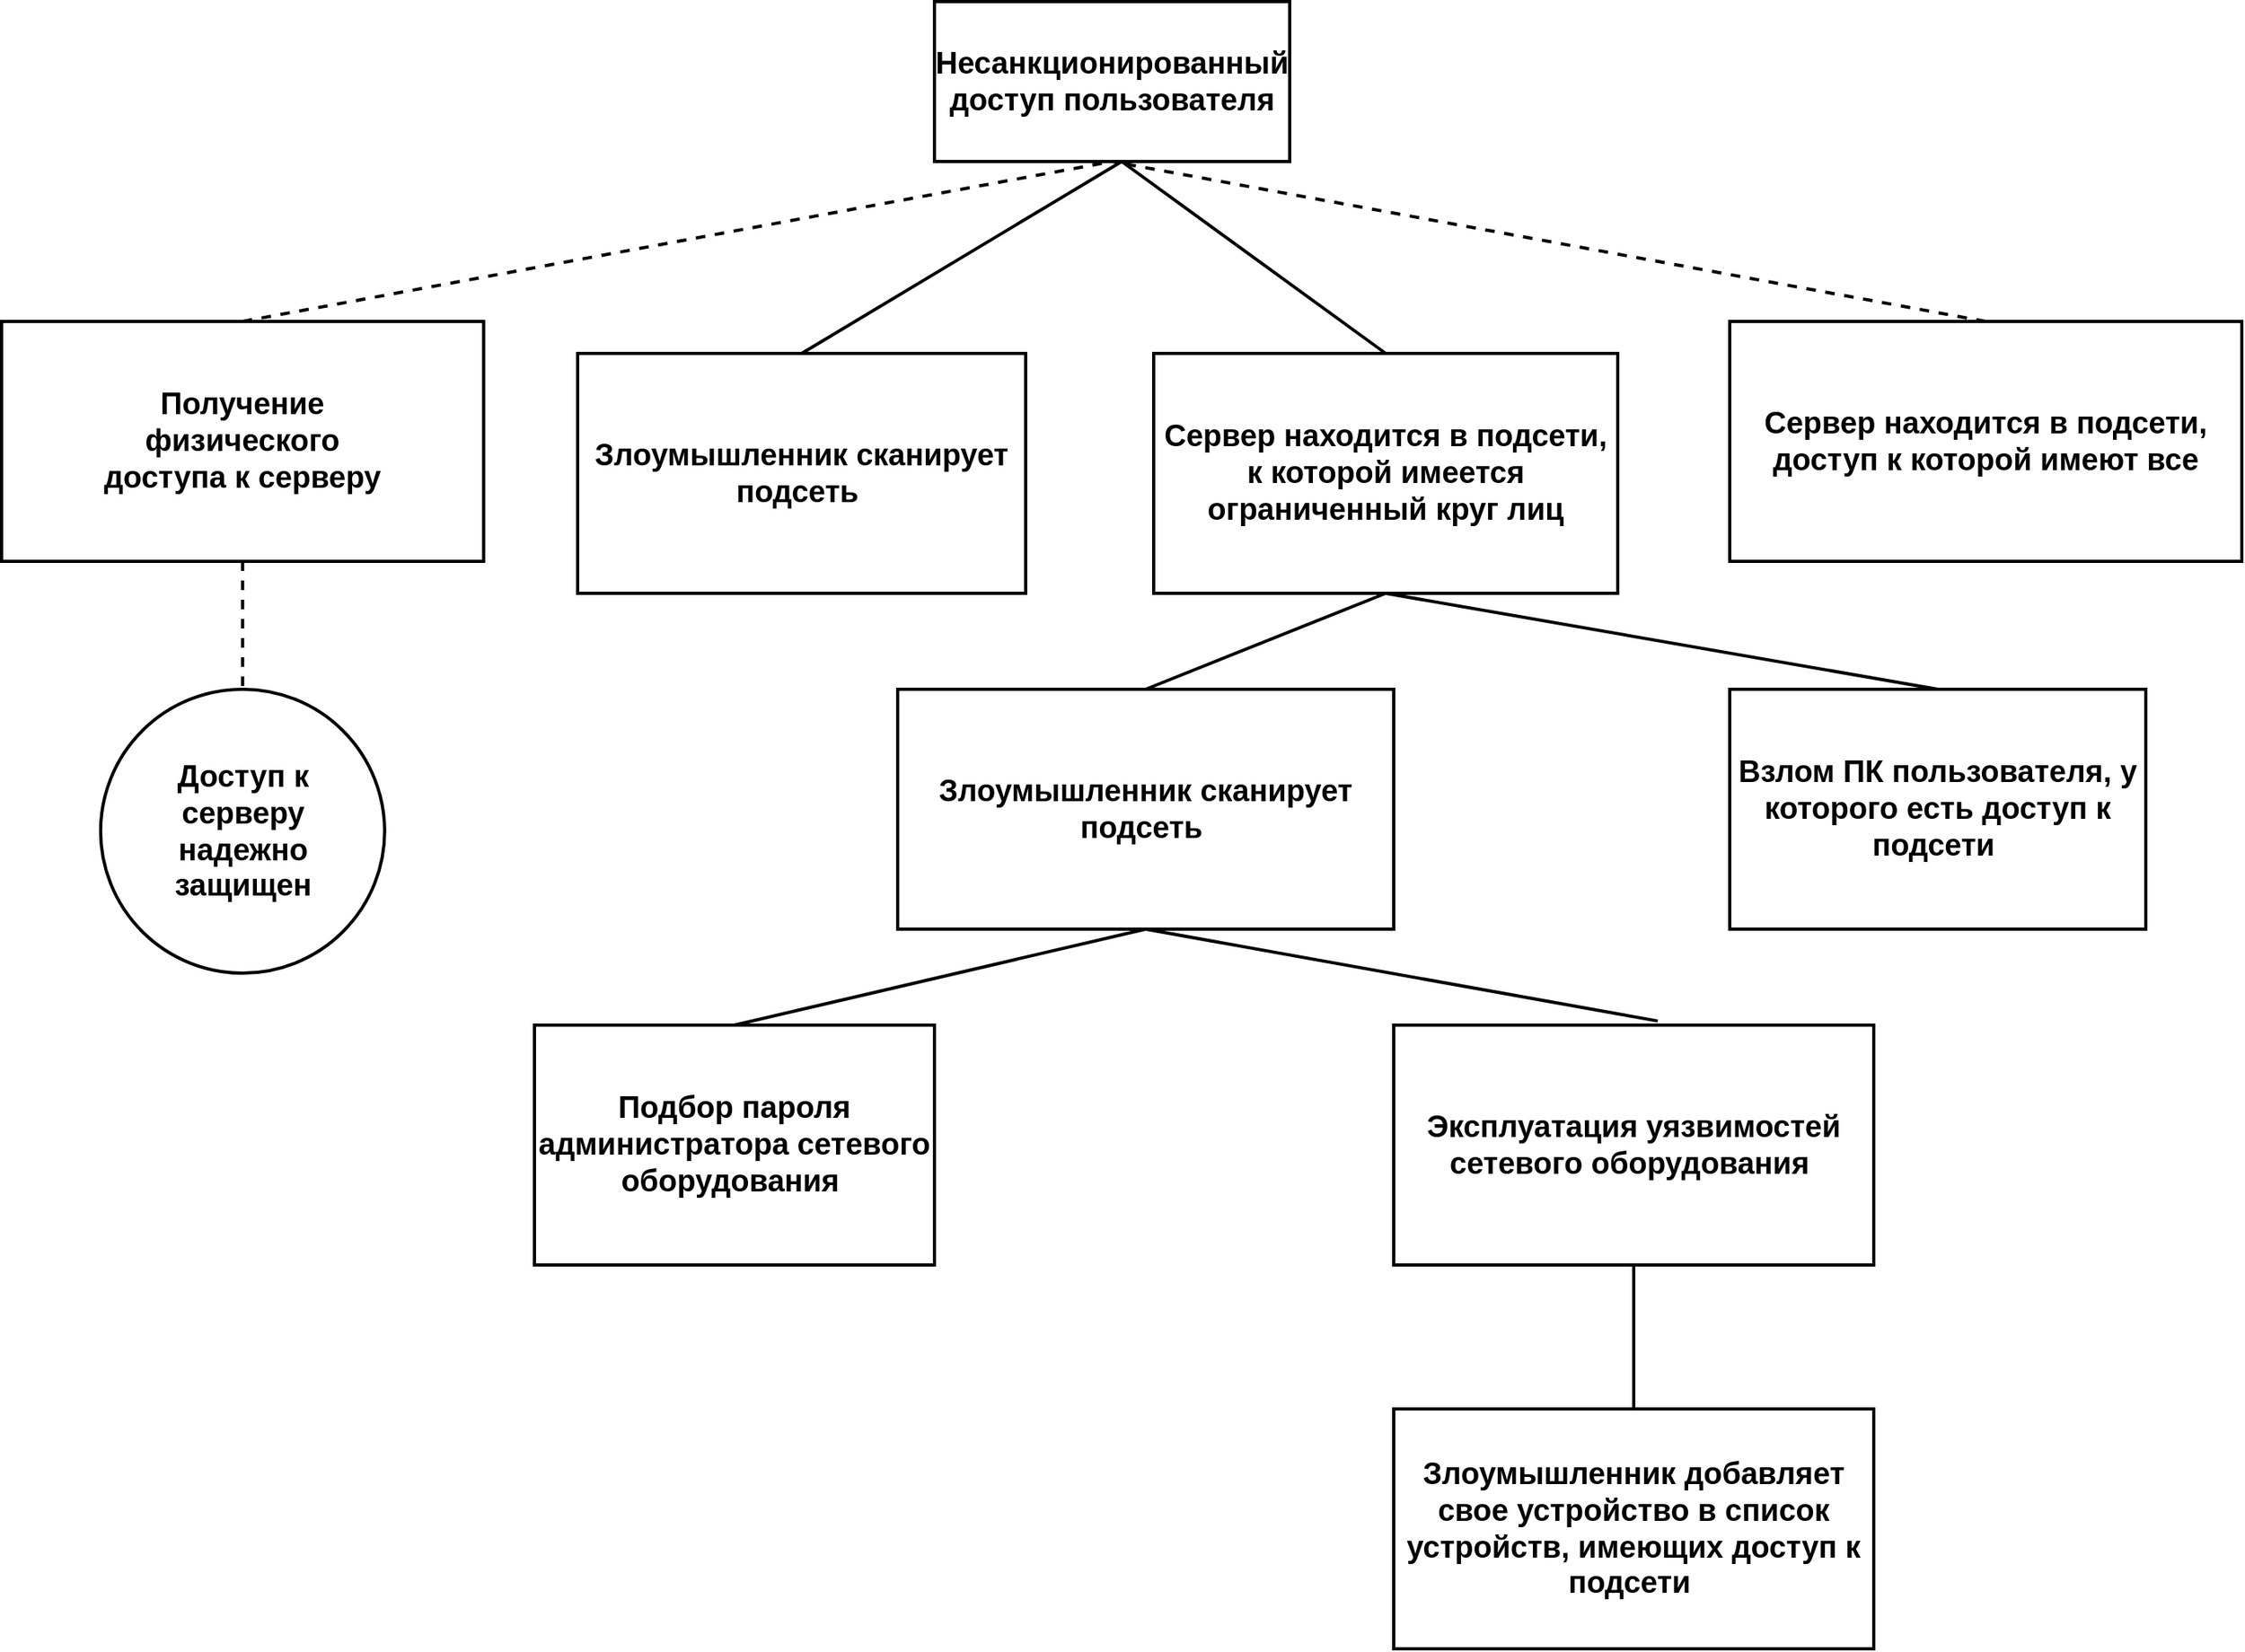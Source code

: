 <mxfile version="19.0.3" type="github" pages="6">
  <diagram name="Page-1" id="jaZjA9ey6SBZGUk1t0Iv">
    <mxGraphModel dx="2329" dy="873" grid="1" gridSize="20" guides="1" tooltips="1" connect="1" arrows="1" fold="1" page="0" pageScale="1" pageWidth="827" pageHeight="1169" math="0" shadow="0">
      <root>
        <mxCell id="0" />
        <mxCell id="1" parent="0" />
        <mxCell id="6FbULZx7t-redWRsqtDW-2" value="Несанкционированный&lt;br style=&quot;font-size: 19px;&quot;&gt;доступ пользователя" style="rounded=0;whiteSpace=wrap;html=1;fontSize=19;fontStyle=1;strokeWidth=2;" parent="1" vertex="1">
          <mxGeometry x="303" y="20" width="222" height="100" as="geometry" />
        </mxCell>
        <mxCell id="6FbULZx7t-redWRsqtDW-5" style="rounded=0;orthogonalLoop=1;jettySize=auto;html=1;exitX=0.5;exitY=0;exitDx=0;exitDy=0;entryX=0.5;entryY=1;entryDx=0;entryDy=0;fontSize=19;endArrow=none;endFill=0;dashed=1;fontStyle=1;strokeWidth=2;" parent="1" source="6FbULZx7t-redWRsqtDW-4" target="6FbULZx7t-redWRsqtDW-2" edge="1">
          <mxGeometry relative="1" as="geometry" />
        </mxCell>
        <mxCell id="6FbULZx7t-redWRsqtDW-8" style="edgeStyle=none;rounded=0;orthogonalLoop=1;jettySize=auto;html=1;exitX=0.5;exitY=1;exitDx=0;exitDy=0;dashed=1;fontSize=19;endArrow=none;endFill=0;fontStyle=1;strokeWidth=2;" parent="1" source="6FbULZx7t-redWRsqtDW-4" target="6FbULZx7t-redWRsqtDW-7" edge="1">
          <mxGeometry relative="1" as="geometry" />
        </mxCell>
        <mxCell id="6FbULZx7t-redWRsqtDW-4" value="Получение&lt;br style=&quot;font-size: 19px;&quot;&gt;физического&lt;br style=&quot;font-size: 19px;&quot;&gt;доступа&amp;nbsp;к серверу" style="rounded=0;whiteSpace=wrap;html=1;fontSize=19;fontStyle=1;strokeWidth=2;" parent="1" vertex="1">
          <mxGeometry x="-280" y="220" width="301.25" height="150" as="geometry" />
        </mxCell>
        <mxCell id="6FbULZx7t-redWRsqtDW-7" value="Доступ к &lt;br style=&quot;font-size: 19px;&quot;&gt;серверу &lt;br style=&quot;font-size: 19px;&quot;&gt;надежно &lt;br style=&quot;font-size: 19px;&quot;&gt;защищен" style="ellipse;whiteSpace=wrap;html=1;fontSize=19;aspect=fixed;fontStyle=1;strokeWidth=2;" parent="1" vertex="1">
          <mxGeometry x="-218.12" y="450" width="177.5" height="177.5" as="geometry" />
        </mxCell>
        <mxCell id="-A18JB_W-Mte3Z53-bMp-1" style="edgeStyle=none;rounded=0;orthogonalLoop=1;jettySize=auto;html=1;exitX=0.5;exitY=1;exitDx=0;exitDy=0;entryX=0.5;entryY=0;entryDx=0;entryDy=0;fontSize=19;endArrow=none;endFill=0;fontStyle=1;strokeWidth=2;" parent="1" source="6FbULZx7t-redWRsqtDW-9" target="6FbULZx7t-redWRsqtDW-21" edge="1">
          <mxGeometry relative="1" as="geometry" />
        </mxCell>
        <mxCell id="6FbULZx7t-redWRsqtDW-9" value="Сервер находится в подсети, к которой имеется&lt;br style=&quot;font-size: 19px;&quot;&gt;ограниченный круг лиц" style="rounded=0;whiteSpace=wrap;html=1;fontSize=19;fontStyle=1;strokeWidth=2;" parent="1" vertex="1">
          <mxGeometry x="440" y="240" width="290" height="150" as="geometry" />
        </mxCell>
        <mxCell id="6FbULZx7t-redWRsqtDW-10" value="Злоумышленник сканирует подсеть&amp;nbsp;" style="rounded=0;whiteSpace=wrap;html=1;fontSize=19;fontStyle=1;strokeWidth=2;" parent="1" vertex="1">
          <mxGeometry x="80" y="240" width="280" height="150" as="geometry" />
        </mxCell>
        <mxCell id="6FbULZx7t-redWRsqtDW-11" value="Сервер находится в подсети, доступ к которой имеют все" style="rounded=0;whiteSpace=wrap;html=1;fontSize=19;fontStyle=1;strokeWidth=2;" parent="1" vertex="1">
          <mxGeometry x="800" y="220" width="320" height="150" as="geometry" />
        </mxCell>
        <mxCell id="6FbULZx7t-redWRsqtDW-13" style="rounded=0;orthogonalLoop=1;jettySize=auto;html=1;exitX=0.5;exitY=0;exitDx=0;exitDy=0;entryX=0.5;entryY=1;entryDx=0;entryDy=0;fontSize=19;endArrow=none;endFill=0;dashed=1;fontStyle=1;strokeWidth=2;" parent="1" source="6FbULZx7t-redWRsqtDW-11" target="6FbULZx7t-redWRsqtDW-2" edge="1">
          <mxGeometry relative="1" as="geometry">
            <mxPoint x="115" y="240" as="sourcePoint" />
            <mxPoint x="434" y="140" as="targetPoint" />
          </mxGeometry>
        </mxCell>
        <mxCell id="6FbULZx7t-redWRsqtDW-14" value="" style="endArrow=none;html=1;rounded=0;fontSize=19;exitX=0.5;exitY=0;exitDx=0;exitDy=0;fontStyle=1;strokeWidth=2;" parent="1" source="6FbULZx7t-redWRsqtDW-10" edge="1">
          <mxGeometry width="50" height="50" relative="1" as="geometry">
            <mxPoint x="480" y="230" as="sourcePoint" />
            <mxPoint x="420" y="120" as="targetPoint" />
          </mxGeometry>
        </mxCell>
        <mxCell id="6FbULZx7t-redWRsqtDW-15" style="rounded=0;orthogonalLoop=1;jettySize=auto;html=1;exitX=0.5;exitY=0;exitDx=0;exitDy=0;fontSize=19;endArrow=none;endFill=0;fontStyle=1;strokeWidth=2;" parent="1" source="6FbULZx7t-redWRsqtDW-9" edge="1">
          <mxGeometry relative="1" as="geometry">
            <mxPoint x="135" y="260" as="sourcePoint" />
            <mxPoint x="420" y="120" as="targetPoint" />
          </mxGeometry>
        </mxCell>
        <mxCell id="6FbULZx7t-redWRsqtDW-26" style="edgeStyle=none;rounded=0;orthogonalLoop=1;jettySize=auto;html=1;exitX=0.5;exitY=1;exitDx=0;exitDy=0;entryX=0.55;entryY=-0.017;entryDx=0;entryDy=0;entryPerimeter=0;fontSize=19;endArrow=none;endFill=0;fontStyle=1;strokeWidth=2;" parent="1" source="6FbULZx7t-redWRsqtDW-16" target="6FbULZx7t-redWRsqtDW-24" edge="1">
          <mxGeometry relative="1" as="geometry" />
        </mxCell>
        <mxCell id="6FbULZx7t-redWRsqtDW-16" value="Злоумышленник сканирует подсеть&amp;nbsp;" style="rounded=0;whiteSpace=wrap;html=1;fontSize=19;fontStyle=1;strokeWidth=2;" parent="1" vertex="1">
          <mxGeometry x="280" y="450" width="310" height="150" as="geometry" />
        </mxCell>
        <mxCell id="6FbULZx7t-redWRsqtDW-17" value="" style="endArrow=none;html=1;rounded=0;fontSize=19;exitX=0.5;exitY=0;exitDx=0;exitDy=0;entryX=0.5;entryY=1;entryDx=0;entryDy=0;fontStyle=1;strokeWidth=2;" parent="1" source="6FbULZx7t-redWRsqtDW-16" target="6FbULZx7t-redWRsqtDW-9" edge="1">
          <mxGeometry width="50" height="50" relative="1" as="geometry">
            <mxPoint x="260" y="410" as="sourcePoint" />
            <mxPoint x="310" y="360" as="targetPoint" />
          </mxGeometry>
        </mxCell>
        <mxCell id="6FbULZx7t-redWRsqtDW-21" value="&lt;span style=&quot;font-size: 19px;&quot;&gt;Взлом ПК пользователя, у которого есть доступ к подсети&amp;nbsp;&lt;/span&gt;" style="rounded=0;whiteSpace=wrap;html=1;fontSize=19;fontStyle=1;strokeWidth=2;" parent="1" vertex="1">
          <mxGeometry x="800" y="450" width="260" height="150" as="geometry" />
        </mxCell>
        <mxCell id="6FbULZx7t-redWRsqtDW-23" value="Подбор пароля администратора сетевого оборудования&amp;nbsp;" style="rounded=0;whiteSpace=wrap;html=1;fontSize=19;fontStyle=1;strokeWidth=2;" parent="1" vertex="1">
          <mxGeometry x="53" y="660" width="250" height="150" as="geometry" />
        </mxCell>
        <mxCell id="6FbULZx7t-redWRsqtDW-28" value="" style="edgeStyle=none;rounded=0;orthogonalLoop=1;jettySize=auto;html=1;fontSize=19;endArrow=none;endFill=0;fontStyle=1;strokeWidth=2;" parent="1" source="6FbULZx7t-redWRsqtDW-24" target="6FbULZx7t-redWRsqtDW-27" edge="1">
          <mxGeometry relative="1" as="geometry" />
        </mxCell>
        <mxCell id="6FbULZx7t-redWRsqtDW-24" value="Эксплуатация уязвимостей сетевого оборудования&amp;nbsp;" style="rounded=0;whiteSpace=wrap;html=1;fontSize=19;fontStyle=1;strokeWidth=2;" parent="1" vertex="1">
          <mxGeometry x="590" y="660" width="300" height="150" as="geometry" />
        </mxCell>
        <mxCell id="6FbULZx7t-redWRsqtDW-25" value="" style="endArrow=none;html=1;rounded=0;fontSize=19;entryX=0.5;entryY=1;entryDx=0;entryDy=0;exitX=0.5;exitY=0;exitDx=0;exitDy=0;fontStyle=1;strokeWidth=2;" parent="1" source="6FbULZx7t-redWRsqtDW-23" target="6FbULZx7t-redWRsqtDW-16" edge="1">
          <mxGeometry width="50" height="50" relative="1" as="geometry">
            <mxPoint x="160" y="640" as="sourcePoint" />
            <mxPoint x="290" y="560" as="targetPoint" />
          </mxGeometry>
        </mxCell>
        <mxCell id="6FbULZx7t-redWRsqtDW-27" value="Злоумышленник добавляет свое устройство в список устройств, имеющих доступ к подсети&amp;nbsp;" style="rounded=0;whiteSpace=wrap;html=1;fontSize=19;fontStyle=1;strokeWidth=2;" parent="1" vertex="1">
          <mxGeometry x="590" y="900" width="300" height="150" as="geometry" />
        </mxCell>
      </root>
    </mxGraphModel>
  </diagram>
  <diagram id="KOXwQ90fB2OsCohe0_ON" name="Page-02">
    <mxGraphModel dx="1640" dy="561" grid="1" gridSize="10" guides="1" tooltips="1" connect="1" arrows="1" fold="1" page="0" pageScale="1" pageWidth="827" pageHeight="1169" math="0" shadow="0">
      <root>
        <mxCell id="0" />
        <mxCell id="1" parent="0" />
        <mxCell id="jpWpww-bGiENbMXEeFkh-31" style="edgeStyle=none;rounded=0;sketch=0;jumpStyle=none;orthogonalLoop=1;jettySize=auto;html=1;exitX=0.5;exitY=1;exitDx=0;exitDy=0;entryX=0.571;entryY=0;entryDx=0;entryDy=0;entryPerimeter=0;shadow=0;fontSize=14;endArrow=none;endFill=0;strokeColor=default;strokeWidth=2;" edge="1" parent="1" source="jpWpww-bGiENbMXEeFkh-1" target="jpWpww-bGiENbMXEeFkh-2">
          <mxGeometry relative="1" as="geometry" />
        </mxCell>
        <mxCell id="jpWpww-bGiENbMXEeFkh-32" style="edgeStyle=none;rounded=0;sketch=0;jumpStyle=none;orthogonalLoop=1;jettySize=auto;html=1;exitX=0.5;exitY=1;exitDx=0;exitDy=0;entryX=0.5;entryY=0;entryDx=0;entryDy=0;shadow=0;fontSize=14;endArrow=none;endFill=0;strokeColor=default;strokeWidth=2;" edge="1" parent="1" source="jpWpww-bGiENbMXEeFkh-1" target="jpWpww-bGiENbMXEeFkh-3">
          <mxGeometry relative="1" as="geometry" />
        </mxCell>
        <mxCell id="jpWpww-bGiENbMXEeFkh-1" value="Повышение привелегий пользователем&amp;nbsp;" style="rounded=0;whiteSpace=wrap;html=1;fontSize=14;strokeWidth=2;" vertex="1" parent="1">
          <mxGeometry x="120" y="10" width="200" height="80" as="geometry" />
        </mxCell>
        <mxCell id="jpWpww-bGiENbMXEeFkh-27" style="edgeStyle=none;rounded=0;sketch=0;jumpStyle=none;orthogonalLoop=1;jettySize=auto;html=1;exitX=0.5;exitY=1;exitDx=0;exitDy=0;entryX=0.5;entryY=0;entryDx=0;entryDy=0;shadow=0;fontSize=14;endArrow=none;endFill=0;strokeColor=default;strokeWidth=2;" edge="1" parent="1" source="jpWpww-bGiENbMXEeFkh-2" target="jpWpww-bGiENbMXEeFkh-7">
          <mxGeometry relative="1" as="geometry" />
        </mxCell>
        <mxCell id="jpWpww-bGiENbMXEeFkh-28" style="edgeStyle=none;rounded=0;sketch=0;jumpStyle=none;orthogonalLoop=1;jettySize=auto;html=1;exitX=0.5;exitY=1;exitDx=0;exitDy=0;entryX=0.5;entryY=0;entryDx=0;entryDy=0;shadow=0;fontSize=14;endArrow=none;endFill=0;strokeColor=default;strokeWidth=2;" edge="1" parent="1" source="jpWpww-bGiENbMXEeFkh-2" target="jpWpww-bGiENbMXEeFkh-6">
          <mxGeometry relative="1" as="geometry" />
        </mxCell>
        <mxCell id="jpWpww-bGiENbMXEeFkh-29" style="edgeStyle=none;rounded=0;sketch=0;jumpStyle=none;orthogonalLoop=1;jettySize=auto;html=1;exitX=0.5;exitY=1;exitDx=0;exitDy=0;entryX=0.5;entryY=0;entryDx=0;entryDy=0;shadow=0;fontSize=14;endArrow=none;endFill=0;strokeColor=default;strokeWidth=2;" edge="1" parent="1" source="jpWpww-bGiENbMXEeFkh-2" target="jpWpww-bGiENbMXEeFkh-5">
          <mxGeometry relative="1" as="geometry" />
        </mxCell>
        <mxCell id="jpWpww-bGiENbMXEeFkh-30" style="edgeStyle=none;rounded=0;sketch=0;jumpStyle=none;orthogonalLoop=1;jettySize=auto;html=1;exitX=0.5;exitY=1;exitDx=0;exitDy=0;entryX=0.5;entryY=0;entryDx=0;entryDy=0;shadow=0;fontSize=14;endArrow=none;endFill=0;strokeColor=default;strokeWidth=2;" edge="1" parent="1" source="jpWpww-bGiENbMXEeFkh-2" target="jpWpww-bGiENbMXEeFkh-4">
          <mxGeometry relative="1" as="geometry" />
        </mxCell>
        <mxCell id="jpWpww-bGiENbMXEeFkh-2" value="&lt;div&gt;Кража учетных данных администратора&amp;nbsp;&lt;/div&gt;" style="rounded=0;whiteSpace=wrap;html=1;fontSize=14;strokeWidth=2;" vertex="1" parent="1">
          <mxGeometry x="-50" y="160" width="210" height="80" as="geometry" />
        </mxCell>
        <mxCell id="jpWpww-bGiENbMXEeFkh-25" style="edgeStyle=none;rounded=0;sketch=0;jumpStyle=none;orthogonalLoop=1;jettySize=auto;html=1;exitX=0.5;exitY=1;exitDx=0;exitDy=0;entryX=0.5;entryY=0;entryDx=0;entryDy=0;shadow=0;fontSize=14;endArrow=none;endFill=0;strokeColor=default;strokeWidth=2;" edge="1" parent="1" source="jpWpww-bGiENbMXEeFkh-3" target="jpWpww-bGiENbMXEeFkh-17">
          <mxGeometry relative="1" as="geometry" />
        </mxCell>
        <mxCell id="jpWpww-bGiENbMXEeFkh-26" style="edgeStyle=none;rounded=0;sketch=0;jumpStyle=none;orthogonalLoop=1;jettySize=auto;html=1;exitX=0.5;exitY=1;exitDx=0;exitDy=0;shadow=0;fontSize=14;endArrow=none;endFill=0;strokeColor=default;strokeWidth=2;" edge="1" parent="1" source="jpWpww-bGiENbMXEeFkh-3" target="jpWpww-bGiENbMXEeFkh-9">
          <mxGeometry relative="1" as="geometry" />
        </mxCell>
        <mxCell id="jpWpww-bGiENbMXEeFkh-3" value="Получение данных из БД&amp;nbsp;" style="rounded=0;whiteSpace=wrap;html=1;fontSize=14;strokeWidth=2;" vertex="1" parent="1">
          <mxGeometry x="280" y="160" width="200" height="80" as="geometry" />
        </mxCell>
        <mxCell id="jpWpww-bGiENbMXEeFkh-4" value="фишинговая атака&amp;nbsp;" style="rounded=0;whiteSpace=wrap;html=1;fontSize=14;strokeWidth=2;" vertex="1" parent="1">
          <mxGeometry x="-220" y="330" width="120" height="60" as="geometry" />
        </mxCell>
        <mxCell id="jpWpww-bGiENbMXEeFkh-5" value="Брутфорс пароля администратора&amp;nbsp;" style="rounded=0;whiteSpace=wrap;html=1;fontSize=14;strokeWidth=2;" vertex="1" parent="1">
          <mxGeometry x="-40" y="330" width="120" height="60" as="geometry" />
        </mxCell>
        <mxCell id="jpWpww-bGiENbMXEeFkh-24" style="edgeStyle=none;rounded=0;sketch=0;jumpStyle=none;orthogonalLoop=1;jettySize=auto;html=1;exitX=0.5;exitY=1;exitDx=0;exitDy=0;entryX=0.5;entryY=0;entryDx=0;entryDy=0;shadow=0;fontSize=14;endArrow=none;endFill=0;strokeColor=default;strokeWidth=2;" edge="1" parent="1" source="jpWpww-bGiENbMXEeFkh-6" target="jpWpww-bGiENbMXEeFkh-10">
          <mxGeometry relative="1" as="geometry" />
        </mxCell>
        <mxCell id="jpWpww-bGiENbMXEeFkh-6" value="Внедрение XSS иньекции" style="rounded=0;whiteSpace=wrap;html=1;fontSize=14;strokeWidth=2;" vertex="1" parent="1">
          <mxGeometry x="120" y="330" width="120" height="60" as="geometry" />
        </mxCell>
        <mxCell id="jpWpww-bGiENbMXEeFkh-20" style="edgeStyle=none;rounded=0;sketch=0;jumpStyle=none;orthogonalLoop=1;jettySize=auto;html=1;exitX=0.5;exitY=1;exitDx=0;exitDy=0;entryX=0.5;entryY=0;entryDx=0;entryDy=0;shadow=0;fontSize=14;endArrow=none;endFill=0;strokeColor=default;strokeWidth=2;" edge="1" parent="1" source="jpWpww-bGiENbMXEeFkh-7" target="jpWpww-bGiENbMXEeFkh-11">
          <mxGeometry relative="1" as="geometry" />
        </mxCell>
        <mxCell id="jpWpww-bGiENbMXEeFkh-21" style="edgeStyle=none;rounded=0;sketch=0;jumpStyle=none;orthogonalLoop=1;jettySize=auto;html=1;exitX=0.5;exitY=1;exitDx=0;exitDy=0;shadow=0;fontSize=14;endArrow=none;endFill=0;strokeColor=default;strokeWidth=2;" edge="1" parent="1" source="jpWpww-bGiENbMXEeFkh-7" target="jpWpww-bGiENbMXEeFkh-12">
          <mxGeometry relative="1" as="geometry" />
        </mxCell>
        <mxCell id="jpWpww-bGiENbMXEeFkh-7" value="&amp;nbsp;Злоумышленник использует спуфинг" style="rounded=0;whiteSpace=wrap;html=1;fontSize=14;strokeWidth=2;" vertex="1" parent="1">
          <mxGeometry x="280" y="330" width="120" height="60" as="geometry" />
        </mxCell>
        <mxCell id="jpWpww-bGiENbMXEeFkh-22" style="edgeStyle=none;rounded=0;sketch=0;jumpStyle=none;orthogonalLoop=1;jettySize=auto;html=1;exitX=0.5;exitY=1;exitDx=0;exitDy=0;shadow=0;fontSize=14;endArrow=none;endFill=0;strokeColor=default;strokeWidth=2;" edge="1" parent="1" source="jpWpww-bGiENbMXEeFkh-9" target="jpWpww-bGiENbMXEeFkh-13">
          <mxGeometry relative="1" as="geometry" />
        </mxCell>
        <mxCell id="jpWpww-bGiENbMXEeFkh-23" style="edgeStyle=none;rounded=0;sketch=0;jumpStyle=none;orthogonalLoop=1;jettySize=auto;html=1;exitX=0.5;exitY=1;exitDx=0;exitDy=0;entryX=0.5;entryY=0;entryDx=0;entryDy=0;shadow=0;fontSize=14;endArrow=none;endFill=0;strokeColor=default;strokeWidth=2;" edge="1" parent="1" source="jpWpww-bGiENbMXEeFkh-9" target="jpWpww-bGiENbMXEeFkh-14">
          <mxGeometry relative="1" as="geometry" />
        </mxCell>
        <mxCell id="jpWpww-bGiENbMXEeFkh-9" value="Ведрений SQLite иньекции" style="rounded=0;whiteSpace=wrap;html=1;fontSize=14;strokeWidth=2;" vertex="1" parent="1">
          <mxGeometry x="470" y="330" width="120" height="60" as="geometry" />
        </mxCell>
        <mxCell id="jpWpww-bGiENbMXEeFkh-10" value="&amp;nbsp;Перехват сессии администратора&amp;nbsp;" style="rounded=0;whiteSpace=wrap;html=1;fontSize=14;strokeWidth=2;" vertex="1" parent="1">
          <mxGeometry x="-200" y="480" width="160" height="100" as="geometry" />
        </mxCell>
        <mxCell id="jpWpww-bGiENbMXEeFkh-11" value="Перехват данных во Время аутенплфикации" style="rounded=0;whiteSpace=wrap;html=1;fontSize=14;strokeWidth=2;" vertex="1" parent="1">
          <mxGeometry x="30" y="480" width="150" height="100" as="geometry" />
        </mxCell>
        <mxCell id="jpWpww-bGiENbMXEeFkh-18" style="edgeStyle=none;rounded=0;sketch=0;jumpStyle=none;orthogonalLoop=1;jettySize=auto;html=1;exitX=0.5;exitY=1;exitDx=0;exitDy=0;entryX=0.5;entryY=0;entryDx=0;entryDy=0;shadow=0;fontSize=14;endArrow=none;endFill=0;strokeColor=default;strokeWidth=2;" edge="1" parent="1" source="jpWpww-bGiENbMXEeFkh-12" target="jpWpww-bGiENbMXEeFkh-15">
          <mxGeometry relative="1" as="geometry" />
        </mxCell>
        <mxCell id="jpWpww-bGiENbMXEeFkh-19" style="edgeStyle=none;rounded=0;sketch=0;jumpStyle=none;orthogonalLoop=1;jettySize=auto;html=1;exitX=0.5;exitY=1;exitDx=0;exitDy=0;entryX=0.5;entryY=0;entryDx=0;entryDy=0;shadow=0;fontSize=14;endArrow=none;endFill=0;strokeColor=default;strokeWidth=2;" edge="1" parent="1" source="jpWpww-bGiENbMXEeFkh-12" target="jpWpww-bGiENbMXEeFkh-16">
          <mxGeometry relative="1" as="geometry" />
        </mxCell>
        <mxCell id="jpWpww-bGiENbMXEeFkh-12" value="Взлом сетевого оборудования&amp;nbsp;" style="rounded=0;whiteSpace=wrap;html=1;fontSize=14;strokeWidth=2;" vertex="1" parent="1">
          <mxGeometry x="255" y="480" width="170" height="100" as="geometry" />
        </mxCell>
        <mxCell id="jpWpww-bGiENbMXEeFkh-13" value="Изменение типа своей учетной записи&amp;nbsp;" style="rounded=0;whiteSpace=wrap;html=1;fontSize=14;strokeWidth=2;" vertex="1" parent="1">
          <mxGeometry x="480" y="480" width="120" height="90" as="geometry" />
        </mxCell>
        <mxCell id="jpWpww-bGiENbMXEeFkh-14" value="Получение учетных данных всех пользователей&amp;nbsp;" style="rounded=0;whiteSpace=wrap;html=1;fontSize=14;strokeWidth=2;" vertex="1" parent="1">
          <mxGeometry x="640" y="480" width="120" height="90" as="geometry" />
        </mxCell>
        <mxCell id="jpWpww-bGiENbMXEeFkh-15" value="Подбор пароля администратора сетевого оборудования&amp;nbsp;" style="rounded=0;whiteSpace=wrap;html=1;fontSize=14;strokeWidth=2;" vertex="1" parent="1">
          <mxGeometry x="80" y="640" width="200" height="80" as="geometry" />
        </mxCell>
        <mxCell id="jpWpww-bGiENbMXEeFkh-16" value="Эксплуатация уязвимостей сетевого оборудования" style="rounded=0;whiteSpace=wrap;html=1;fontSize=14;strokeWidth=2;" vertex="1" parent="1">
          <mxGeometry x="400" y="640" width="160" height="80" as="geometry" />
        </mxCell>
        <mxCell id="jpWpww-bGiENbMXEeFkh-17" value="&lt;div&gt;&lt;span style=&quot;background-color: initial;&quot;&gt;&amp;nbsp;Физический доступ к 6Д&lt;/span&gt;&lt;br&gt;&lt;/div&gt;" style="rounded=0;whiteSpace=wrap;html=1;fontSize=14;strokeWidth=2;" vertex="1" parent="1">
          <mxGeometry x="640" y="330" width="120" height="60" as="geometry" />
        </mxCell>
      </root>
    </mxGraphModel>
  </diagram>
  <diagram name="Page-2" id="khUCScZbDv_7Tpq3c3cM">
    <mxGraphModel dx="2136" dy="786" grid="1" gridSize="20" guides="1" tooltips="1" connect="1" arrows="1" fold="1" page="0" pageScale="1" pageWidth="827" pageHeight="1169" math="0" shadow="0">
      <root>
        <mxCell id="0" />
        <mxCell id="1" parent="0" />
        <mxCell id="kRFSzWD8mwWBUX5OxpgS-1" style="edgeStyle=none;rounded=0;sketch=0;jumpStyle=none;orthogonalLoop=1;jettySize=auto;html=1;exitX=0.5;exitY=1;exitDx=0;exitDy=0;entryX=0.5;entryY=0;entryDx=0;entryDy=0;shadow=0;fontSize=19;strokeColor=default;strokeWidth=2;endArrow=none;endFill=0;dashed=1;" edge="1" parent="1" source="SDMlweXN4qUUG9gfwiu--1" target="SDMlweXN4qUUG9gfwiu--2">
          <mxGeometry relative="1" as="geometry" />
        </mxCell>
        <mxCell id="kRFSzWD8mwWBUX5OxpgS-2" style="edgeStyle=none;rounded=0;sketch=0;jumpStyle=none;orthogonalLoop=1;jettySize=auto;html=1;exitX=0.5;exitY=1;exitDx=0;exitDy=0;shadow=0;fontSize=19;strokeColor=default;strokeWidth=2;endArrow=none;endFill=0;entryX=0.5;entryY=0;entryDx=0;entryDy=0;dashed=1;" edge="1" parent="1" source="SDMlweXN4qUUG9gfwiu--1" target="SDMlweXN4qUUG9gfwiu--5">
          <mxGeometry relative="1" as="geometry">
            <mxPoint x="780" y="100" as="targetPoint" />
          </mxGeometry>
        </mxCell>
        <mxCell id="kRFSzWD8mwWBUX5OxpgS-3" style="edgeStyle=none;rounded=0;sketch=0;jumpStyle=none;orthogonalLoop=1;jettySize=auto;html=1;exitX=0.5;exitY=1;exitDx=0;exitDy=0;shadow=0;fontSize=19;endArrow=none;endFill=0;strokeColor=default;strokeWidth=2;" edge="1" parent="1" source="SDMlweXN4qUUG9gfwiu--1" target="SDMlweXN4qUUG9gfwiu--4">
          <mxGeometry relative="1" as="geometry" />
        </mxCell>
        <mxCell id="kRFSzWD8mwWBUX5OxpgS-4" style="edgeStyle=none;rounded=0;sketch=0;jumpStyle=none;orthogonalLoop=1;jettySize=auto;html=1;exitX=0.5;exitY=1;exitDx=0;exitDy=0;entryX=0.5;entryY=0;entryDx=0;entryDy=0;shadow=0;fontSize=19;endArrow=none;endFill=0;strokeColor=default;strokeWidth=2;" edge="1" parent="1" source="SDMlweXN4qUUG9gfwiu--1" target="SDMlweXN4qUUG9gfwiu--3">
          <mxGeometry relative="1" as="geometry" />
        </mxCell>
        <mxCell id="SDMlweXN4qUUG9gfwiu--1" value="Отказ в обслуживании при обработке API запросов" style="rounded=0;whiteSpace=wrap;html=1;fontSize=18;" parent="1" vertex="1">
          <mxGeometry x="400" y="20" width="240" height="60" as="geometry" />
        </mxCell>
        <mxCell id="SDMlweXN4qUUG9gfwiu--2" value="Использование уязвимостей серверная часть" style="rounded=0;whiteSpace=wrap;html=1;fontSize=18;" parent="1" vertex="1">
          <mxGeometry y="140" width="240" height="80" as="geometry" />
        </mxCell>
        <mxCell id="kRFSzWD8mwWBUX5OxpgS-5" style="edgeStyle=none;rounded=0;sketch=0;jumpStyle=none;orthogonalLoop=1;jettySize=auto;html=1;exitX=0.5;exitY=1;exitDx=0;exitDy=0;entryX=0.5;entryY=0;entryDx=0;entryDy=0;shadow=0;fontSize=19;endArrow=none;endFill=0;strokeColor=default;strokeWidth=2;" edge="1" parent="1" source="SDMlweXN4qUUG9gfwiu--3" target="SDMlweXN4qUUG9gfwiu--7">
          <mxGeometry relative="1" as="geometry" />
        </mxCell>
        <mxCell id="kRFSzWD8mwWBUX5OxpgS-6" style="edgeStyle=none;rounded=0;sketch=0;jumpStyle=none;orthogonalLoop=1;jettySize=auto;html=1;exitX=0.5;exitY=1;exitDx=0;exitDy=0;entryX=0.5;entryY=0;entryDx=0;entryDy=0;shadow=0;fontSize=19;endArrow=none;endFill=0;strokeColor=default;strokeWidth=2;" edge="1" parent="1" source="SDMlweXN4qUUG9gfwiu--3" target="SDMlweXN4qUUG9gfwiu--8">
          <mxGeometry relative="1" as="geometry" />
        </mxCell>
        <mxCell id="SDMlweXN4qUUG9gfwiu--3" value="Перенасыщение трафиком&amp;nbsp;" style="rounded=0;whiteSpace=wrap;html=1;fontSize=18;" parent="1" vertex="1">
          <mxGeometry x="280" y="140" width="220" height="80" as="geometry" />
        </mxCell>
        <mxCell id="SDMlweXN4qUUG9gfwiu--4" value="Использование ошибок в настройке серверная часть&amp;nbsp;" style="rounded=0;whiteSpace=wrap;html=1;fontSize=18;" parent="1" vertex="1">
          <mxGeometry x="560" y="140" width="240" height="80" as="geometry" />
        </mxCell>
        <mxCell id="kRFSzWD8mwWBUX5OxpgS-7" style="edgeStyle=none;rounded=0;sketch=0;jumpStyle=none;orthogonalLoop=1;jettySize=auto;html=1;exitX=0.5;exitY=1;exitDx=0;exitDy=0;entryX=0.397;entryY=0.007;entryDx=0;entryDy=0;entryPerimeter=0;shadow=0;fontSize=19;endArrow=none;endFill=0;strokeColor=default;strokeWidth=2;dashed=1;" edge="1" parent="1" source="SDMlweXN4qUUG9gfwiu--5" target="SDMlweXN4qUUG9gfwiu--9">
          <mxGeometry relative="1" as="geometry" />
        </mxCell>
        <mxCell id="SDMlweXN4qUUG9gfwiu--5" value="Физическое отключение серверная часть" style="rounded=0;whiteSpace=wrap;html=1;fontSize=18;" parent="1" vertex="1">
          <mxGeometry x="840" y="140" width="220" height="80" as="geometry" />
        </mxCell>
        <mxCell id="kRFSzWD8mwWBUX5OxpgS-8" style="edgeStyle=none;rounded=0;sketch=0;jumpStyle=none;orthogonalLoop=1;jettySize=auto;html=1;exitX=0.5;exitY=1;exitDx=0;exitDy=0;entryX=0.5;entryY=0;entryDx=0;entryDy=0;shadow=0;dashed=1;fontSize=19;endArrow=none;endFill=0;strokeColor=default;strokeWidth=2;" edge="1" parent="1" source="SDMlweXN4qUUG9gfwiu--7" target="SDMlweXN4qUUG9gfwiu--10">
          <mxGeometry relative="1" as="geometry" />
        </mxCell>
        <mxCell id="kRFSzWD8mwWBUX5OxpgS-10" style="edgeStyle=none;rounded=0;sketch=0;jumpStyle=none;orthogonalLoop=1;jettySize=auto;html=1;exitX=0.5;exitY=1;exitDx=0;exitDy=0;shadow=0;fontSize=19;endArrow=none;endFill=0;strokeColor=default;strokeWidth=2;" edge="1" parent="1" source="SDMlweXN4qUUG9gfwiu--7" target="SDMlweXN4qUUG9gfwiu--11">
          <mxGeometry relative="1" as="geometry" />
        </mxCell>
        <mxCell id="SDMlweXN4qUUG9gfwiu--7" value="Перенасыщение серверная часть" style="rounded=0;whiteSpace=wrap;html=1;fontSize=18;" parent="1" vertex="1">
          <mxGeometry y="320" width="260" height="120" as="geometry" />
        </mxCell>
        <mxCell id="kRFSzWD8mwWBUX5OxpgS-11" style="edgeStyle=none;rounded=0;sketch=0;jumpStyle=none;orthogonalLoop=1;jettySize=auto;html=1;exitX=0.5;exitY=1;exitDx=0;exitDy=0;shadow=0;fontSize=19;endArrow=none;endFill=0;strokeColor=default;strokeWidth=2;" edge="1" parent="1" source="SDMlweXN4qUUG9gfwiu--8" target="SDMlweXN4qUUG9gfwiu--12">
          <mxGeometry relative="1" as="geometry" />
        </mxCell>
        <mxCell id="SDMlweXN4qUUG9gfwiu--8" value="Перенасыщение сетевого оборудования&amp;nbsp;" style="rounded=0;whiteSpace=wrap;html=1;fontSize=18;" parent="1" vertex="1">
          <mxGeometry x="560" y="310" width="240" height="120" as="geometry" />
        </mxCell>
        <mxCell id="SDMlweXN4qUUG9gfwiu--9" value="Доступ к серверу ограничен&amp;nbsp;" style="ellipse;whiteSpace=wrap;html=1;aspect=fixed;fontSize=18;" parent="1" vertex="1">
          <mxGeometry x="880" y="280" width="180" height="180" as="geometry" />
        </mxCell>
        <mxCell id="kRFSzWD8mwWBUX5OxpgS-9" style="edgeStyle=none;rounded=0;sketch=0;jumpStyle=none;orthogonalLoop=1;jettySize=auto;html=1;exitX=0.5;exitY=1;exitDx=0;exitDy=0;shadow=0;dashed=1;fontSize=19;endArrow=none;endFill=0;strokeColor=default;strokeWidth=2;" edge="1" parent="1" source="SDMlweXN4qUUG9gfwiu--10" target="SDMlweXN4qUUG9gfwiu--13">
          <mxGeometry relative="1" as="geometry" />
        </mxCell>
        <mxCell id="SDMlweXN4qUUG9gfwiu--10" value="Создание множества долгоисполняющихся запросов&amp;nbsp;" style="rounded=0;whiteSpace=wrap;html=1;fontSize=18;" parent="1" vertex="1">
          <mxGeometry x="-100" y="555" width="220" height="105" as="geometry" />
        </mxCell>
        <mxCell id="SDMlweXN4qUUG9gfwiu--11" value="Заполнение дискового пространства за счет увеличения обьема&amp;nbsp;" style="rounded=0;whiteSpace=wrap;html=1;fontSize=18;" parent="1" vertex="1">
          <mxGeometry x="200" y="555" width="260" height="100" as="geometry" />
        </mxCell>
        <mxCell id="SDMlweXN4qUUG9gfwiu--12" value="Выход оборудования из строя&amp;nbsp;" style="rounded=0;whiteSpace=wrap;html=1;fontSize=18;" parent="1" vertex="1">
          <mxGeometry x="560" y="555" width="240" height="100" as="geometry" />
        </mxCell>
        <mxCell id="SDMlweXN4qUUG9gfwiu--13" value="Долго исполняющиеся запросы автоматически прерываются&amp;nbsp;" style="ellipse;whiteSpace=wrap;html=1;aspect=fixed;fontSize=18;" parent="1" vertex="1">
          <mxGeometry x="-80" y="760" width="180" height="180" as="geometry" />
        </mxCell>
      </root>
    </mxGraphModel>
  </diagram>
  <diagram id="D-yUW482YGTC_Zu7iGBm" name="Page-3">
    <mxGraphModel dx="1735" dy="605" grid="1" gridSize="10" guides="1" tooltips="1" connect="1" arrows="1" fold="1" page="0" pageScale="1" pageWidth="827" pageHeight="1169" math="0" shadow="0">
      <root>
        <mxCell id="0" />
        <mxCell id="1" parent="0" />
        <mxCell id="s8_ZTxjLeVXoFBaqplVr-2" value="Подмена данных&amp;nbsp;&lt;br style=&quot;font-size: 16px;&quot;&gt;об уязвимостях" style="rounded=0;whiteSpace=wrap;html=1;fontSize=16;fontStyle=0;strokeWidth=2;" vertex="1" parent="1">
          <mxGeometry x="330" y="70" width="200" height="90" as="geometry" />
        </mxCell>
        <mxCell id="zSki9OhiyoEQBppWvfLa-14" style="edgeStyle=none;rounded=0;sketch=0;jumpStyle=none;orthogonalLoop=1;jettySize=auto;html=1;exitX=0.5;exitY=1;exitDx=0;exitDy=0;entryX=0.5;entryY=0;entryDx=0;entryDy=0;shadow=0;fontSize=16;endArrow=none;endFill=0;strokeColor=default;strokeWidth=2;fontStyle=0" edge="1" parent="1" source="s8_ZTxjLeVXoFBaqplVr-3" target="zSki9OhiyoEQBppWvfLa-3">
          <mxGeometry relative="1" as="geometry" />
        </mxCell>
        <mxCell id="zSki9OhiyoEQBppWvfLa-15" style="edgeStyle=none;rounded=0;sketch=0;jumpStyle=none;orthogonalLoop=1;jettySize=auto;html=1;exitX=0.5;exitY=1;exitDx=0;exitDy=0;entryX=0.5;entryY=0;entryDx=0;entryDy=0;shadow=0;fontSize=16;endArrow=none;endFill=0;strokeColor=default;strokeWidth=2;fontStyle=0" edge="1" parent="1" source="s8_ZTxjLeVXoFBaqplVr-3" target="zSki9OhiyoEQBppWvfLa-4">
          <mxGeometry relative="1" as="geometry" />
        </mxCell>
        <mxCell id="zSki9OhiyoEQBppWvfLa-16" style="edgeStyle=none;rounded=0;sketch=0;jumpStyle=none;orthogonalLoop=1;jettySize=auto;html=1;exitX=0.5;exitY=1;exitDx=0;exitDy=0;entryX=0.5;entryY=0;entryDx=0;entryDy=0;shadow=0;fontSize=16;endArrow=none;endFill=0;strokeColor=default;strokeWidth=2;dashed=1;fontStyle=0" edge="1" parent="1" source="s8_ZTxjLeVXoFBaqplVr-3" target="zSki9OhiyoEQBppWvfLa-5">
          <mxGeometry relative="1" as="geometry" />
        </mxCell>
        <mxCell id="s8_ZTxjLeVXoFBaqplVr-3" value="Кража учетных данных&lt;br style=&quot;font-size: 16px;&quot;&gt;Админнистратора" style="rounded=0;whiteSpace=wrap;html=1;fontSize=16;fontStyle=0;strokeWidth=2;" vertex="1" parent="1">
          <mxGeometry x="-70" y="200" width="290" height="100" as="geometry" />
        </mxCell>
        <mxCell id="zSki9OhiyoEQBppWvfLa-17" style="edgeStyle=none;rounded=0;sketch=0;jumpStyle=none;orthogonalLoop=1;jettySize=auto;html=1;exitX=0.5;exitY=1;exitDx=0;exitDy=0;entryX=0.5;entryY=0;entryDx=0;entryDy=0;shadow=0;fontSize=16;endArrow=none;endFill=0;strokeColor=default;strokeWidth=2;fontStyle=0" edge="1" parent="1" source="s8_ZTxjLeVXoFBaqplVr-4" target="zSki9OhiyoEQBppWvfLa-6">
          <mxGeometry relative="1" as="geometry" />
        </mxCell>
        <mxCell id="zSki9OhiyoEQBppWvfLa-18" style="edgeStyle=none;rounded=0;sketch=0;jumpStyle=none;orthogonalLoop=1;jettySize=auto;html=1;exitX=0.5;exitY=1;exitDx=0;exitDy=0;entryX=0.5;entryY=0;entryDx=0;entryDy=0;shadow=0;fontSize=16;endArrow=none;endFill=0;strokeColor=default;strokeWidth=2;dashed=1;fontStyle=0" edge="1" parent="1" source="s8_ZTxjLeVXoFBaqplVr-4" target="zSki9OhiyoEQBppWvfLa-9">
          <mxGeometry relative="1" as="geometry" />
        </mxCell>
        <mxCell id="s8_ZTxjLeVXoFBaqplVr-4" value="Подмена данных&amp;nbsp;&lt;br style=&quot;font-size: 16px;&quot;&gt;в БД" style="rounded=0;whiteSpace=wrap;html=1;fontSize=16;fontStyle=0;strokeWidth=2;" vertex="1" parent="1">
          <mxGeometry x="250" y="200" width="360" height="100" as="geometry" />
        </mxCell>
        <mxCell id="zSki9OhiyoEQBppWvfLa-19" style="edgeStyle=none;rounded=0;sketch=0;jumpStyle=none;orthogonalLoop=1;jettySize=auto;html=1;exitX=0.5;exitY=1;exitDx=0;exitDy=0;shadow=0;fontSize=16;endArrow=none;endFill=0;strokeColor=default;strokeWidth=2;fontStyle=0" edge="1" parent="1" source="s8_ZTxjLeVXoFBaqplVr-5" target="zSki9OhiyoEQBppWvfLa-10">
          <mxGeometry relative="1" as="geometry" />
        </mxCell>
        <mxCell id="zSki9OhiyoEQBppWvfLa-20" style="edgeStyle=none;rounded=0;sketch=0;jumpStyle=none;orthogonalLoop=1;jettySize=auto;html=1;exitX=0.5;exitY=1;exitDx=0;exitDy=0;entryX=0.5;entryY=0;entryDx=0;entryDy=0;shadow=0;fontSize=16;endArrow=none;endFill=0;strokeColor=default;strokeWidth=2;fontStyle=0" edge="1" parent="1" source="s8_ZTxjLeVXoFBaqplVr-5" target="zSki9OhiyoEQBppWvfLa-11">
          <mxGeometry relative="1" as="geometry" />
        </mxCell>
        <mxCell id="s8_ZTxjLeVXoFBaqplVr-5" value="МТМ-атака" style="rounded=0;whiteSpace=wrap;html=1;fontSize=16;fontStyle=0;strokeWidth=2;" vertex="1" parent="1">
          <mxGeometry x="660" y="200" width="260" height="100" as="geometry" />
        </mxCell>
        <mxCell id="s8_ZTxjLeVXoFBaqplVr-8" value="" style="endArrow=none;html=1;rounded=0;shadow=0;sketch=0;strokeColor=default;jumpStyle=none;entryX=0.5;entryY=1;entryDx=0;entryDy=0;exitX=0.5;exitY=0;exitDx=0;exitDy=0;fontSize=16;fontStyle=0;strokeWidth=2;" edge="1" parent="1" source="s8_ZTxjLeVXoFBaqplVr-3" target="s8_ZTxjLeVXoFBaqplVr-2">
          <mxGeometry width="50" height="50" relative="1" as="geometry">
            <mxPoint x="130" y="330" as="sourcePoint" />
            <mxPoint x="180" y="280" as="targetPoint" />
          </mxGeometry>
        </mxCell>
        <mxCell id="s8_ZTxjLeVXoFBaqplVr-10" value="" style="endArrow=none;html=1;rounded=0;shadow=0;sketch=0;strokeColor=default;jumpStyle=none;entryX=0.5;entryY=1;entryDx=0;entryDy=0;exitX=0.565;exitY=-0.02;exitDx=0;exitDy=0;exitPerimeter=0;fontSize=16;fontStyle=0;strokeWidth=2;" edge="1" parent="1" source="s8_ZTxjLeVXoFBaqplVr-5" target="s8_ZTxjLeVXoFBaqplVr-2">
          <mxGeometry width="50" height="50" relative="1" as="geometry">
            <mxPoint x="170" y="210" as="sourcePoint" />
            <mxPoint x="440" y="170" as="targetPoint" />
          </mxGeometry>
        </mxCell>
        <mxCell id="s8_ZTxjLeVXoFBaqplVr-11" value="" style="endArrow=none;html=1;rounded=0;shadow=0;sketch=0;strokeColor=default;jumpStyle=none;entryX=0.5;entryY=1;entryDx=0;entryDy=0;fontSize=16;fontStyle=0;strokeWidth=2;" edge="1" parent="1" source="s8_ZTxjLeVXoFBaqplVr-4" target="s8_ZTxjLeVXoFBaqplVr-2">
          <mxGeometry width="50" height="50" relative="1" as="geometry">
            <mxPoint x="180" y="220" as="sourcePoint" />
            <mxPoint x="450" y="180" as="targetPoint" />
          </mxGeometry>
        </mxCell>
        <mxCell id="zSki9OhiyoEQBppWvfLa-3" value="Брутфорс пароля администратора&amp;nbsp;" style="rounded=0;whiteSpace=wrap;html=1;fontSize=16;strokeWidth=2;fontStyle=0" vertex="1" parent="1">
          <mxGeometry x="-80" y="360" width="120" height="120" as="geometry" />
        </mxCell>
        <mxCell id="zSki9OhiyoEQBppWvfLa-24" style="edgeStyle=none;rounded=0;sketch=0;jumpStyle=none;orthogonalLoop=1;jettySize=auto;html=1;exitX=0.5;exitY=1;exitDx=0;exitDy=0;entryX=0.5;entryY=0;entryDx=0;entryDy=0;shadow=0;fontSize=16;endArrow=none;endFill=0;strokeColor=default;strokeWidth=2;fontStyle=0" edge="1" parent="1" source="zSki9OhiyoEQBppWvfLa-4" target="zSki9OhiyoEQBppWvfLa-7">
          <mxGeometry relative="1" as="geometry" />
        </mxCell>
        <mxCell id="zSki9OhiyoEQBppWvfLa-4" value="Внедрение XSS иньекции&amp;nbsp;" style="rounded=0;whiteSpace=wrap;html=1;fontSize=16;strokeWidth=2;fontStyle=0" vertex="1" parent="1">
          <mxGeometry x="70" y="360" width="120" height="120" as="geometry" />
        </mxCell>
        <mxCell id="zSki9OhiyoEQBppWvfLa-23" style="edgeStyle=none;rounded=0;sketch=0;jumpStyle=none;orthogonalLoop=1;jettySize=auto;html=1;exitX=0.5;exitY=1;exitDx=0;exitDy=0;entryX=0.5;entryY=0;entryDx=0;entryDy=0;shadow=0;fontSize=16;endArrow=none;endFill=0;strokeColor=default;strokeWidth=2;dashed=1;fontStyle=0" edge="1" parent="1" source="zSki9OhiyoEQBppWvfLa-5" target="zSki9OhiyoEQBppWvfLa-8">
          <mxGeometry relative="1" as="geometry" />
        </mxCell>
        <mxCell id="zSki9OhiyoEQBppWvfLa-5" value="Злоумышленник использует снифинг&amp;nbsp;" style="rounded=0;whiteSpace=wrap;html=1;fontSize=16;strokeWidth=2;fontStyle=0" vertex="1" parent="1">
          <mxGeometry x="220" y="360" width="120" height="120" as="geometry" />
        </mxCell>
        <mxCell id="zSki9OhiyoEQBppWvfLa-22" style="edgeStyle=none;rounded=0;sketch=0;jumpStyle=none;orthogonalLoop=1;jettySize=auto;html=1;exitX=0.5;exitY=1;exitDx=0;exitDy=0;entryX=0.5;entryY=0;entryDx=0;entryDy=0;shadow=0;fontSize=16;endArrow=none;endFill=0;strokeColor=default;strokeWidth=2;fontStyle=0" edge="1" parent="1" source="zSki9OhiyoEQBppWvfLa-6" target="zSki9OhiyoEQBppWvfLa-12">
          <mxGeometry relative="1" as="geometry" />
        </mxCell>
        <mxCell id="zSki9OhiyoEQBppWvfLa-6" value="Внедрение SQL иньекции&amp;nbsp;" style="rounded=0;whiteSpace=wrap;html=1;fontSize=16;strokeWidth=2;fontStyle=0" vertex="1" parent="1">
          <mxGeometry x="370" y="360" width="120" height="120" as="geometry" />
        </mxCell>
        <mxCell id="zSki9OhiyoEQBppWvfLa-7" value="Перехват сессии администратора&amp;nbsp;" style="rounded=0;whiteSpace=wrap;html=1;fontSize=16;strokeWidth=2;fontStyle=0" vertex="1" parent="1">
          <mxGeometry x="70" y="520" width="120" height="110" as="geometry" />
        </mxCell>
        <mxCell id="zSki9OhiyoEQBppWvfLa-8" value="Установлена система защиты от снифинга&amp;nbsp;" style="ellipse;whiteSpace=wrap;html=1;aspect=fixed;fontSize=16;strokeWidth=2;fontStyle=0" vertex="1" parent="1">
          <mxGeometry x="220" y="510" width="120" height="120" as="geometry" />
        </mxCell>
        <mxCell id="zSki9OhiyoEQBppWvfLa-21" style="edgeStyle=none;rounded=0;sketch=0;jumpStyle=none;orthogonalLoop=1;jettySize=auto;html=1;exitX=0.5;exitY=1;exitDx=0;exitDy=0;entryX=0.5;entryY=0;entryDx=0;entryDy=0;shadow=0;fontSize=16;endArrow=none;endFill=0;strokeColor=default;strokeWidth=2;dashed=1;fontStyle=0" edge="1" parent="1" source="zSki9OhiyoEQBppWvfLa-9" target="zSki9OhiyoEQBppWvfLa-13">
          <mxGeometry relative="1" as="geometry" />
        </mxCell>
        <mxCell id="zSki9OhiyoEQBppWvfLa-9" value="физический доступ к БД&amp;nbsp;" style="rounded=0;whiteSpace=wrap;html=1;fontSize=16;strokeWidth=2;fontStyle=0" vertex="1" parent="1">
          <mxGeometry x="510" y="360" width="120" height="120" as="geometry" />
        </mxCell>
        <mxCell id="zSki9OhiyoEQBppWvfLa-10" value="Внедрение е поток передачи данных и их изменение&amp;nbsp;" style="rounded=0;whiteSpace=wrap;html=1;fontSize=16;strokeWidth=2;fontStyle=0" vertex="1" parent="1">
          <mxGeometry x="655" y="360" width="120" height="120" as="geometry" />
        </mxCell>
        <mxCell id="zSki9OhiyoEQBppWvfLa-11" value="Перенаправление трафика на сервер злоумышленника&amp;nbsp;" style="rounded=0;whiteSpace=wrap;html=1;fontSize=16;strokeWidth=2;fontStyle=0" vertex="1" parent="1">
          <mxGeometry x="790" y="360" width="130" height="120" as="geometry" />
        </mxCell>
        <mxCell id="zSki9OhiyoEQBppWvfLa-12" value="Уничтожение или модификации данных&amp;nbsp;" style="rounded=0;whiteSpace=wrap;html=1;fontSize=16;strokeWidth=2;fontStyle=0" vertex="1" parent="1">
          <mxGeometry x="360" y="510" width="140" height="120" as="geometry" />
        </mxCell>
        <mxCell id="zSki9OhiyoEQBppWvfLa-13" value="Доступ к 6Д хорошо защищён&amp;nbsp;" style="ellipse;whiteSpace=wrap;html=1;aspect=fixed;fontSize=16;strokeWidth=2;fontStyle=0" vertex="1" parent="1">
          <mxGeometry x="516" y="510" width="110" height="110" as="geometry" />
        </mxCell>
      </root>
    </mxGraphModel>
  </diagram>
  <diagram id="PyiWqiwnA5mPzk6VU4Mn" name="Page-4">
    <mxGraphModel dx="1447" dy="750" grid="1" gridSize="10" guides="1" tooltips="1" connect="1" arrows="1" fold="1" page="0" pageScale="1" pageWidth="827" pageHeight="1169" math="0" shadow="0">
      <root>
        <mxCell id="0" />
        <mxCell id="1" parent="0" />
      </root>
    </mxGraphModel>
  </diagram>
  <diagram id="NKsvQbc5VDfQFcT723eq" name="Page-5">
    <mxGraphModel dx="1640" dy="643" grid="1" gridSize="10" guides="1" tooltips="1" connect="1" arrows="1" fold="1" page="0" pageScale="1" pageWidth="827" pageHeight="1169" math="0" shadow="0">
      <root>
        <mxCell id="0" />
        <mxCell id="1" parent="0" />
        <mxCell id="h3gCXNc4F7xy8EjRdXxM-1" style="edgeStyle=none;rounded=0;sketch=0;jumpStyle=none;orthogonalLoop=1;jettySize=auto;html=1;exitX=0.5;exitY=1;exitDx=0;exitDy=0;entryX=0.25;entryY=0;entryDx=0;entryDy=0;shadow=0;fontSize=14;endArrow=none;endFill=0;strokeColor=default;strokeWidth=2;" edge="1" parent="1" source="h4RY2EEA_z4JBNKLHRMh-1" target="h4RY2EEA_z4JBNKLHRMh-2">
          <mxGeometry relative="1" as="geometry" />
        </mxCell>
        <mxCell id="h3gCXNc4F7xy8EjRdXxM-2" style="edgeStyle=none;rounded=0;sketch=0;jumpStyle=none;orthogonalLoop=1;jettySize=auto;html=1;exitX=0.5;exitY=1;exitDx=0;exitDy=0;entryX=0.5;entryY=0;entryDx=0;entryDy=0;shadow=0;fontSize=14;endArrow=none;endFill=0;strokeColor=default;strokeWidth=2;" edge="1" parent="1" source="h4RY2EEA_z4JBNKLHRMh-1" target="h4RY2EEA_z4JBNKLHRMh-3">
          <mxGeometry relative="1" as="geometry" />
        </mxCell>
        <mxCell id="h3gCXNc4F7xy8EjRdXxM-4" style="edgeStyle=none;rounded=0;sketch=0;jumpStyle=none;orthogonalLoop=1;jettySize=auto;html=1;exitX=0.5;exitY=1;exitDx=0;exitDy=0;entryX=0.556;entryY=0.025;entryDx=0;entryDy=0;entryPerimeter=0;shadow=0;fontSize=14;endArrow=none;endFill=0;strokeColor=default;strokeWidth=2;" edge="1" parent="1" source="h4RY2EEA_z4JBNKLHRMh-1" target="h4RY2EEA_z4JBNKLHRMh-4">
          <mxGeometry relative="1" as="geometry" />
        </mxCell>
        <mxCell id="h3gCXNc4F7xy8EjRdXxM-5" style="edgeStyle=none;rounded=0;sketch=0;jumpStyle=none;orthogonalLoop=1;jettySize=auto;html=1;exitX=0.5;exitY=1;exitDx=0;exitDy=0;entryX=0.5;entryY=0;entryDx=0;entryDy=0;shadow=0;fontSize=14;endArrow=none;endFill=0;strokeColor=default;strokeWidth=2;" edge="1" parent="1" source="h4RY2EEA_z4JBNKLHRMh-1" target="h4RY2EEA_z4JBNKLHRMh-5">
          <mxGeometry relative="1" as="geometry" />
        </mxCell>
        <mxCell id="h4RY2EEA_z4JBNKLHRMh-1" value="Раскрытие информации при передаче данных&amp;nbsp;" style="rounded=0;whiteSpace=wrap;html=1;fontSize=14;strokeWidth=1;" vertex="1" parent="1">
          <mxGeometry x="90" y="50" width="200" height="70" as="geometry" />
        </mxCell>
        <mxCell id="h4RY2EEA_z4JBNKLHRMh-2" value="Сервер размещён в открытой сети&amp;nbsp;" style="rounded=0;whiteSpace=wrap;html=1;fontSize=14;strokeWidth=1;" vertex="1" parent="1">
          <mxGeometry x="-160" y="200" width="160" height="80" as="geometry" />
        </mxCell>
        <mxCell id="h3gCXNc4F7xy8EjRdXxM-8" style="edgeStyle=none;rounded=0;sketch=0;jumpStyle=none;orthogonalLoop=1;jettySize=auto;html=1;exitX=0.5;exitY=1;exitDx=0;exitDy=0;entryX=0.5;entryY=0;entryDx=0;entryDy=0;shadow=0;fontSize=14;endArrow=none;endFill=0;strokeColor=default;strokeWidth=2;" edge="1" parent="1" source="h4RY2EEA_z4JBNKLHRMh-3" target="h4RY2EEA_z4JBNKLHRMh-6">
          <mxGeometry relative="1" as="geometry" />
        </mxCell>
        <mxCell id="h4RY2EEA_z4JBNKLHRMh-3" value="Пути сервера не закрыты от индексации поисковых роботов&amp;nbsp;" style="rounded=0;whiteSpace=wrap;html=1;fontSize=14;strokeWidth=1;" vertex="1" parent="1">
          <mxGeometry x="50" y="200" width="160" height="80" as="geometry" />
        </mxCell>
        <mxCell id="h3gCXNc4F7xy8EjRdXxM-6" style="edgeStyle=none;rounded=0;sketch=0;jumpStyle=none;orthogonalLoop=1;jettySize=auto;html=1;exitX=0.5;exitY=1;exitDx=0;exitDy=0;entryX=0.5;entryY=0;entryDx=0;entryDy=0;shadow=0;fontSize=14;endArrow=none;endFill=0;strokeColor=default;strokeWidth=2;" edge="1" parent="1" source="h4RY2EEA_z4JBNKLHRMh-4" target="h4RY2EEA_z4JBNKLHRMh-8">
          <mxGeometry relative="1" as="geometry" />
        </mxCell>
        <mxCell id="h3gCXNc4F7xy8EjRdXxM-7" style="edgeStyle=none;rounded=0;sketch=0;jumpStyle=none;orthogonalLoop=1;jettySize=auto;html=1;exitX=0.5;exitY=1;exitDx=0;exitDy=0;entryX=0.5;entryY=0;entryDx=0;entryDy=0;shadow=0;fontSize=14;endArrow=none;endFill=0;strokeColor=default;strokeWidth=2;dashed=1;" edge="1" parent="1" source="h4RY2EEA_z4JBNKLHRMh-4" target="h4RY2EEA_z4JBNKLHRMh-7">
          <mxGeometry relative="1" as="geometry" />
        </mxCell>
        <mxCell id="h4RY2EEA_z4JBNKLHRMh-4" value="Раскрытие информации wеЬ-сервером&amp;nbsp;" style="rounded=0;whiteSpace=wrap;html=1;fontSize=14;strokeWidth=1;" vertex="1" parent="1">
          <mxGeometry x="270" y="200" width="160" height="80" as="geometry" />
        </mxCell>
        <mxCell id="h4RY2EEA_z4JBNKLHRMh-5" value="Наличие ошибки в функции получения данных из БД&amp;nbsp;" style="rounded=0;whiteSpace=wrap;html=1;fontSize=14;strokeWidth=1;" vertex="1" parent="1">
          <mxGeometry x="480" y="200" width="160" height="80" as="geometry" />
        </mxCell>
        <mxCell id="h4RY2EEA_z4JBNKLHRMh-6" value="Злоумышленник использует Google Dorks для поиска информации&amp;nbsp;" style="rounded=0;whiteSpace=wrap;html=1;fontSize=14;strokeWidth=1;" vertex="1" parent="1">
          <mxGeometry x="-10" y="360" width="160" height="80" as="geometry" />
        </mxCell>
        <mxCell id="h3gCXNc4F7xy8EjRdXxM-10" style="edgeStyle=none;rounded=0;sketch=0;jumpStyle=none;orthogonalLoop=1;jettySize=auto;html=1;exitX=0.5;exitY=1;exitDx=0;exitDy=0;shadow=0;fontSize=14;endArrow=none;endFill=0;strokeColor=default;strokeWidth=2;dashed=1;" edge="1" parent="1" source="h4RY2EEA_z4JBNKLHRMh-7" target="h4RY2EEA_z4JBNKLHRMh-10">
          <mxGeometry relative="1" as="geometry" />
        </mxCell>
        <mxCell id="h4RY2EEA_z4JBNKLHRMh-7" value="web-сервер имеет уязвимость&amp;nbsp;" style="rounded=0;whiteSpace=wrap;html=1;fontSize=14;strokeWidth=1;" vertex="1" parent="1">
          <mxGeometry x="210" y="360" width="160" height="80" as="geometry" />
        </mxCell>
        <mxCell id="h3gCXNc4F7xy8EjRdXxM-9" style="edgeStyle=none;rounded=0;sketch=0;jumpStyle=none;orthogonalLoop=1;jettySize=auto;html=1;exitX=0.5;exitY=1;exitDx=0;exitDy=0;entryX=0.5;entryY=0;entryDx=0;entryDy=0;shadow=0;fontSize=14;endArrow=none;endFill=0;strokeColor=default;strokeWidth=2;" edge="1" parent="1" source="h4RY2EEA_z4JBNKLHRMh-8" target="h4RY2EEA_z4JBNKLHRMh-9">
          <mxGeometry relative="1" as="geometry" />
        </mxCell>
        <mxCell id="h4RY2EEA_z4JBNKLHRMh-8" value="Сервер настроен некорректно&amp;nbsp;" style="rounded=0;whiteSpace=wrap;html=1;fontSize=14;strokeWidth=1;" vertex="1" parent="1">
          <mxGeometry x="440" y="360" width="160" height="80" as="geometry" />
        </mxCell>
        <mxCell id="h4RY2EEA_z4JBNKLHRMh-9" value="&lt;div&gt;Сервер раскрывает свои или иные записи, либо другую чувствительную информацию&amp;nbsp;&lt;/div&gt;&lt;div&gt;&lt;br&gt;&lt;/div&gt;" style="rounded=0;whiteSpace=wrap;html=1;fontSize=14;strokeWidth=1;" vertex="1" parent="1">
          <mxGeometry x="410" y="500" width="220" height="80" as="geometry" />
        </mxCell>
        <mxCell id="h4RY2EEA_z4JBNKLHRMh-10" value="&lt;div&gt;Выбран надёжный сервер, проверенного производителя&amp;nbsp;&lt;/div&gt;&lt;div&gt;&lt;br&gt;&lt;/div&gt;" style="ellipse;whiteSpace=wrap;html=1;aspect=fixed;fontSize=14;strokeWidth=1;" vertex="1" parent="1">
          <mxGeometry x="230" y="460" width="120" height="120" as="geometry" />
        </mxCell>
      </root>
    </mxGraphModel>
  </diagram>
</mxfile>
